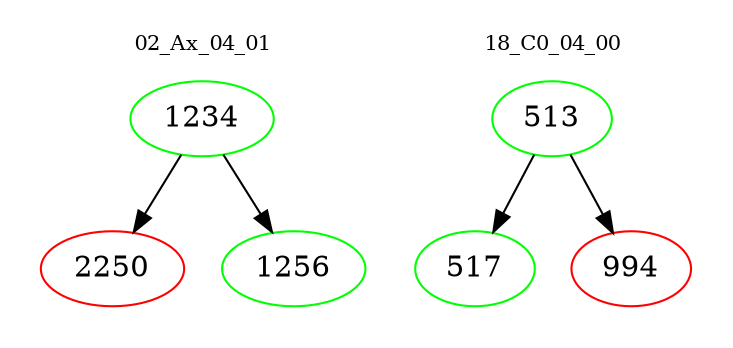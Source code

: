 digraph{
subgraph cluster_0 {
color = white
label = "02_Ax_04_01";
fontsize=10;
T0_1234 [label="1234", color="green"]
T0_1234 -> T0_2250 [color="black"]
T0_2250 [label="2250", color="red"]
T0_1234 -> T0_1256 [color="black"]
T0_1256 [label="1256", color="green"]
}
subgraph cluster_1 {
color = white
label = "18_C0_04_00";
fontsize=10;
T1_513 [label="513", color="green"]
T1_513 -> T1_517 [color="black"]
T1_517 [label="517", color="green"]
T1_513 -> T1_994 [color="black"]
T1_994 [label="994", color="red"]
}
}

